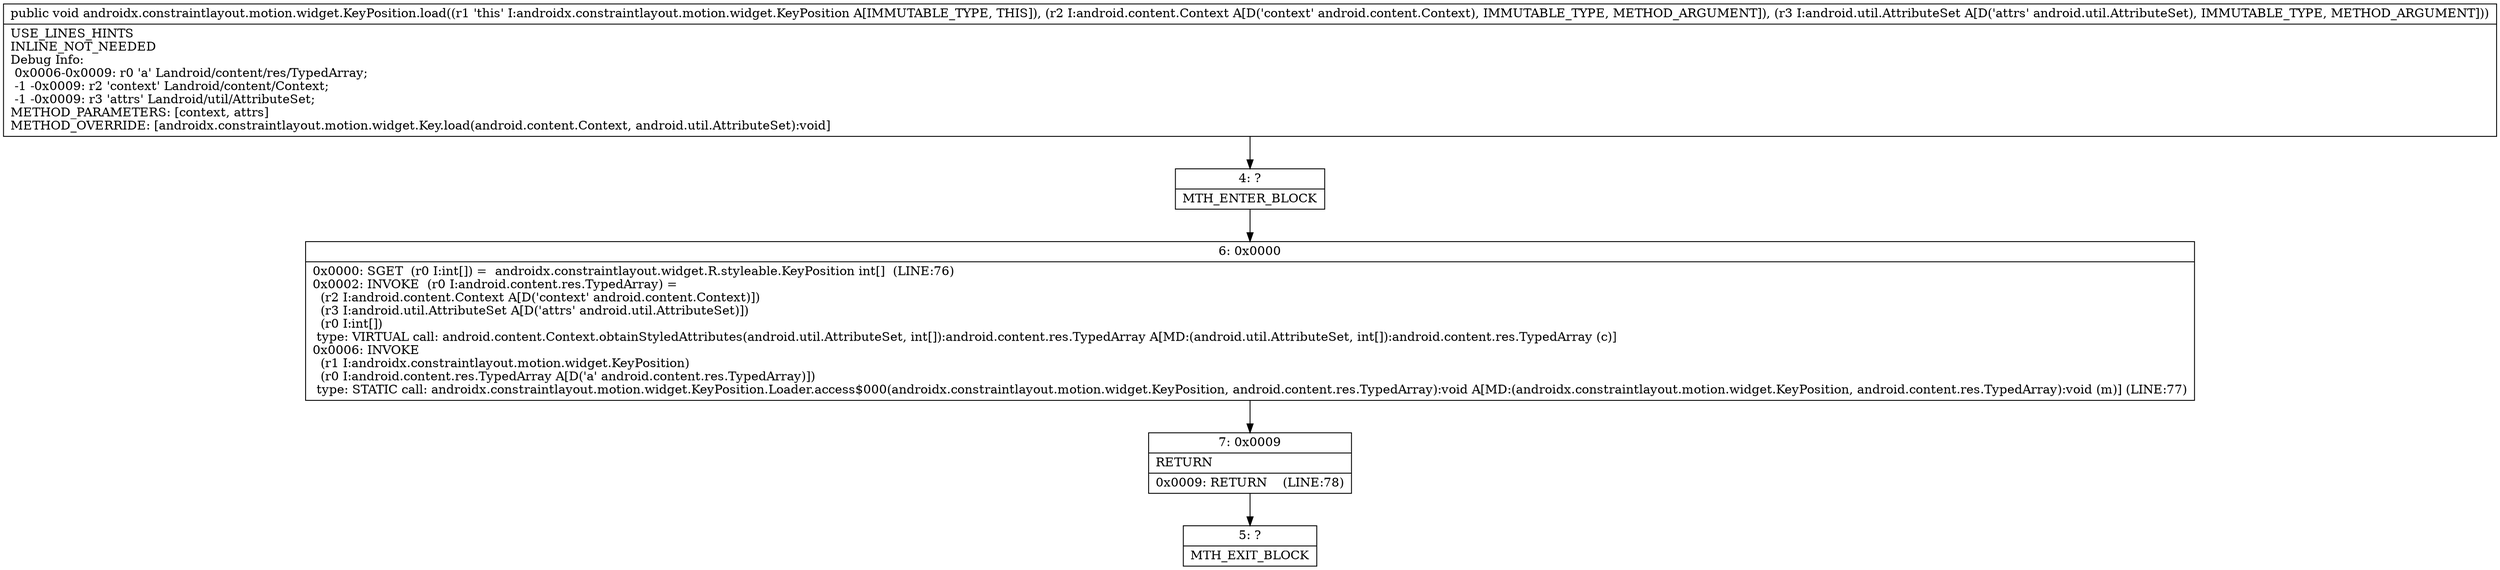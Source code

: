 digraph "CFG forandroidx.constraintlayout.motion.widget.KeyPosition.load(Landroid\/content\/Context;Landroid\/util\/AttributeSet;)V" {
Node_4 [shape=record,label="{4\:\ ?|MTH_ENTER_BLOCK\l}"];
Node_6 [shape=record,label="{6\:\ 0x0000|0x0000: SGET  (r0 I:int[]) =  androidx.constraintlayout.widget.R.styleable.KeyPosition int[]  (LINE:76)\l0x0002: INVOKE  (r0 I:android.content.res.TypedArray) = \l  (r2 I:android.content.Context A[D('context' android.content.Context)])\l  (r3 I:android.util.AttributeSet A[D('attrs' android.util.AttributeSet)])\l  (r0 I:int[])\l type: VIRTUAL call: android.content.Context.obtainStyledAttributes(android.util.AttributeSet, int[]):android.content.res.TypedArray A[MD:(android.util.AttributeSet, int[]):android.content.res.TypedArray (c)]\l0x0006: INVOKE  \l  (r1 I:androidx.constraintlayout.motion.widget.KeyPosition)\l  (r0 I:android.content.res.TypedArray A[D('a' android.content.res.TypedArray)])\l type: STATIC call: androidx.constraintlayout.motion.widget.KeyPosition.Loader.access$000(androidx.constraintlayout.motion.widget.KeyPosition, android.content.res.TypedArray):void A[MD:(androidx.constraintlayout.motion.widget.KeyPosition, android.content.res.TypedArray):void (m)] (LINE:77)\l}"];
Node_7 [shape=record,label="{7\:\ 0x0009|RETURN\l|0x0009: RETURN    (LINE:78)\l}"];
Node_5 [shape=record,label="{5\:\ ?|MTH_EXIT_BLOCK\l}"];
MethodNode[shape=record,label="{public void androidx.constraintlayout.motion.widget.KeyPosition.load((r1 'this' I:androidx.constraintlayout.motion.widget.KeyPosition A[IMMUTABLE_TYPE, THIS]), (r2 I:android.content.Context A[D('context' android.content.Context), IMMUTABLE_TYPE, METHOD_ARGUMENT]), (r3 I:android.util.AttributeSet A[D('attrs' android.util.AttributeSet), IMMUTABLE_TYPE, METHOD_ARGUMENT]))  | USE_LINES_HINTS\lINLINE_NOT_NEEDED\lDebug Info:\l  0x0006\-0x0009: r0 'a' Landroid\/content\/res\/TypedArray;\l  \-1 \-0x0009: r2 'context' Landroid\/content\/Context;\l  \-1 \-0x0009: r3 'attrs' Landroid\/util\/AttributeSet;\lMETHOD_PARAMETERS: [context, attrs]\lMETHOD_OVERRIDE: [androidx.constraintlayout.motion.widget.Key.load(android.content.Context, android.util.AttributeSet):void]\l}"];
MethodNode -> Node_4;Node_4 -> Node_6;
Node_6 -> Node_7;
Node_7 -> Node_5;
}

